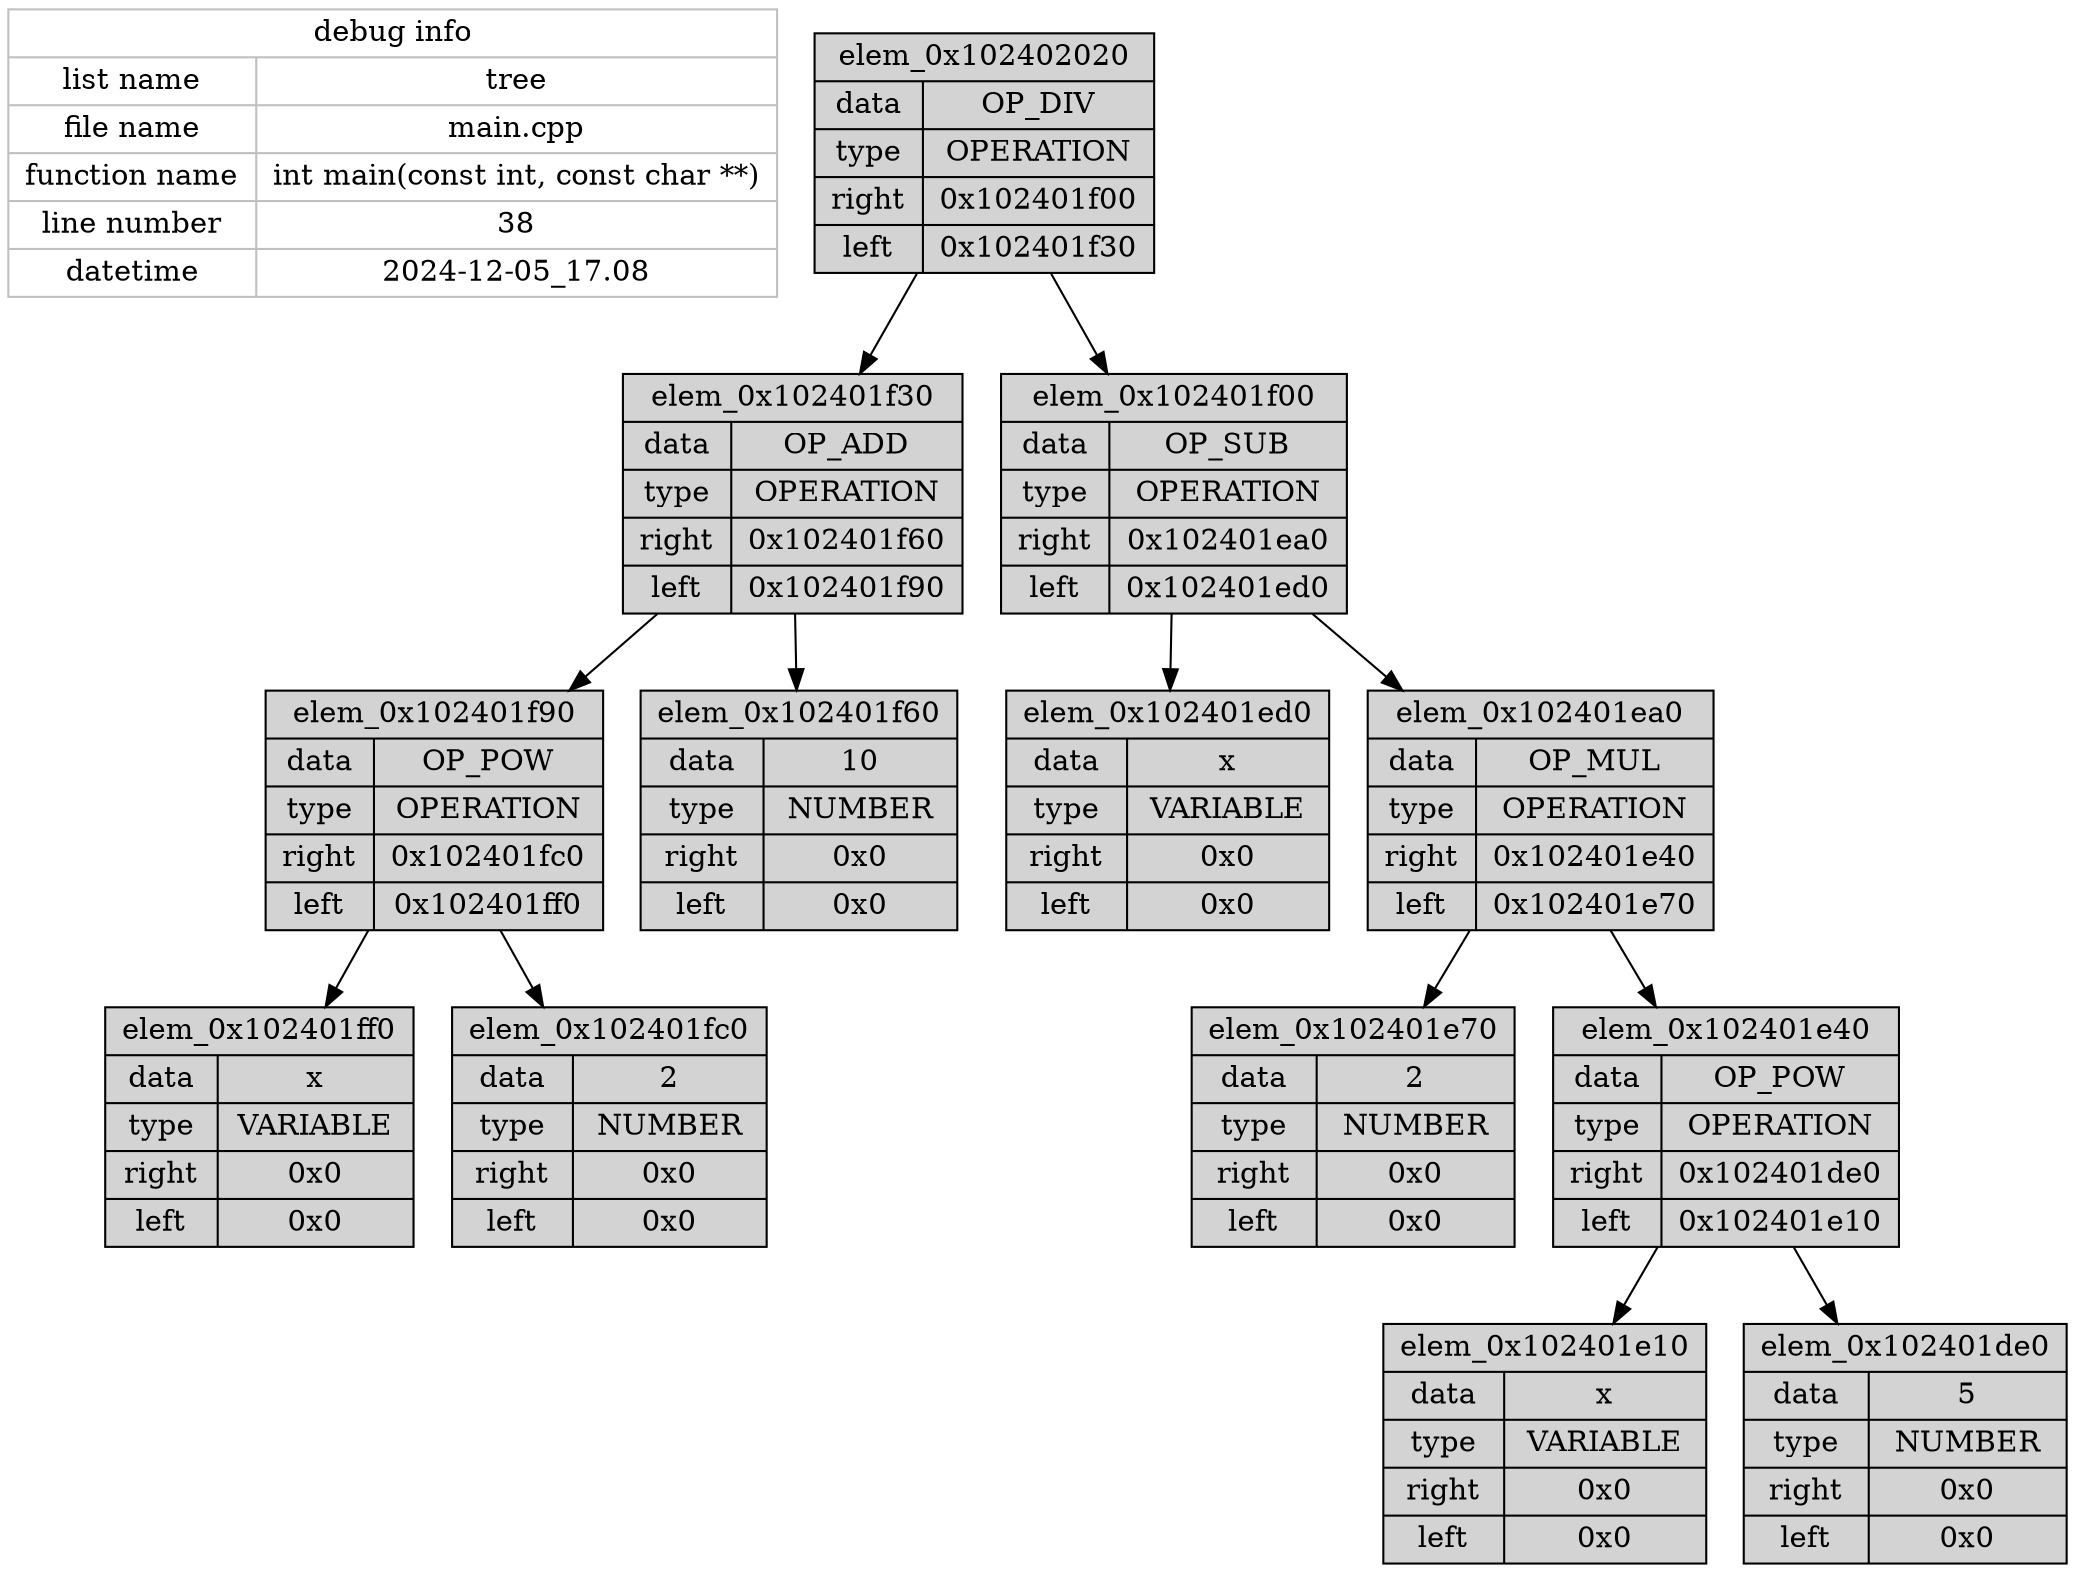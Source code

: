 digraph G {
debug_info [
shape=record,
label="{debug info | { {list name | file name | function name | line number | datetime} | {tree | main.cpp | int main(const int, const char **) | 38 | 2024-12-05_17.08} }}",
fillcolor=white,
color=grey,
style="filled",
];
elem_0x102402020 [
  shape=record,
  label="{elem_0x102402020  | { {data | type | right | left} | {OP_DIV | OPERATION | 0x102401f00 | 0x102401f30} } }",
  fillcolor=lightgrey,
  color=black,
  style="filled"
];
elem_0x102401f30 [
  shape=record,
  label="{elem_0x102401f30  | { {data | type | right | left} | {OP_ADD | OPERATION | 0x102401f60 | 0x102401f90} } }",
  fillcolor=lightgrey,
  color=black,
  style="filled"
];
elem_0x102401f90 [
  shape=record,
  label="{elem_0x102401f90  | { {data | type | right | left} | {OP_POW | OPERATION | 0x102401fc0 | 0x102401ff0} } }",
  fillcolor=lightgrey,
  color=black,
  style="filled"
];
elem_0x102401ff0 [
  shape=record,
  label="{elem_0x102401ff0  | { {data | type | right | left} | {x | VARIABLE | 0x0 | 0x0} } }",
  fillcolor=lightgrey,
  color=black,
  style="filled"
];

elem_0x102401fc0 [
  shape=record,
  label="{elem_0x102401fc0  | { {data | type | right | left} | {2 | NUMBER | 0x0 | 0x0} } }",
  fillcolor=lightgrey,
  color=black,
  style="filled"
];

elem_0x102401f90 -> elem_0x102401ff0;
elem_0x102401f90 -> elem_0x102401fc0;

elem_0x102401f60 [
  shape=record,
  label="{elem_0x102401f60  | { {data | type | right | left} | {10 | NUMBER | 0x0 | 0x0} } }",
  fillcolor=lightgrey,
  color=black,
  style="filled"
];

elem_0x102401f30 -> elem_0x102401f90;
elem_0x102401f30 -> elem_0x102401f60;

elem_0x102401f00 [
  shape=record,
  label="{elem_0x102401f00  | { {data | type | right | left} | {OP_SUB | OPERATION | 0x102401ea0 | 0x102401ed0} } }",
  fillcolor=lightgrey,
  color=black,
  style="filled"
];
elem_0x102401ed0 [
  shape=record,
  label="{elem_0x102401ed0  | { {data | type | right | left} | {x | VARIABLE | 0x0 | 0x0} } }",
  fillcolor=lightgrey,
  color=black,
  style="filled"
];

elem_0x102401ea0 [
  shape=record,
  label="{elem_0x102401ea0  | { {data | type | right | left} | {OP_MUL | OPERATION | 0x102401e40 | 0x102401e70} } }",
  fillcolor=lightgrey,
  color=black,
  style="filled"
];
elem_0x102401e70 [
  shape=record,
  label="{elem_0x102401e70  | { {data | type | right | left} | {2 | NUMBER | 0x0 | 0x0} } }",
  fillcolor=lightgrey,
  color=black,
  style="filled"
];

elem_0x102401e40 [
  shape=record,
  label="{elem_0x102401e40  | { {data | type | right | left} | {OP_POW | OPERATION | 0x102401de0 | 0x102401e10} } }",
  fillcolor=lightgrey,
  color=black,
  style="filled"
];
elem_0x102401e10 [
  shape=record,
  label="{elem_0x102401e10  | { {data | type | right | left} | {x | VARIABLE | 0x0 | 0x0} } }",
  fillcolor=lightgrey,
  color=black,
  style="filled"
];

elem_0x102401de0 [
  shape=record,
  label="{elem_0x102401de0  | { {data | type | right | left} | {5 | NUMBER | 0x0 | 0x0} } }",
  fillcolor=lightgrey,
  color=black,
  style="filled"
];

elem_0x102401e40 -> elem_0x102401e10;
elem_0x102401e40 -> elem_0x102401de0;

elem_0x102401ea0 -> elem_0x102401e70;
elem_0x102401ea0 -> elem_0x102401e40;

elem_0x102401f00 -> elem_0x102401ed0;
elem_0x102401f00 -> elem_0x102401ea0;

elem_0x102402020 -> elem_0x102401f30;
elem_0x102402020 -> elem_0x102401f00;

}
